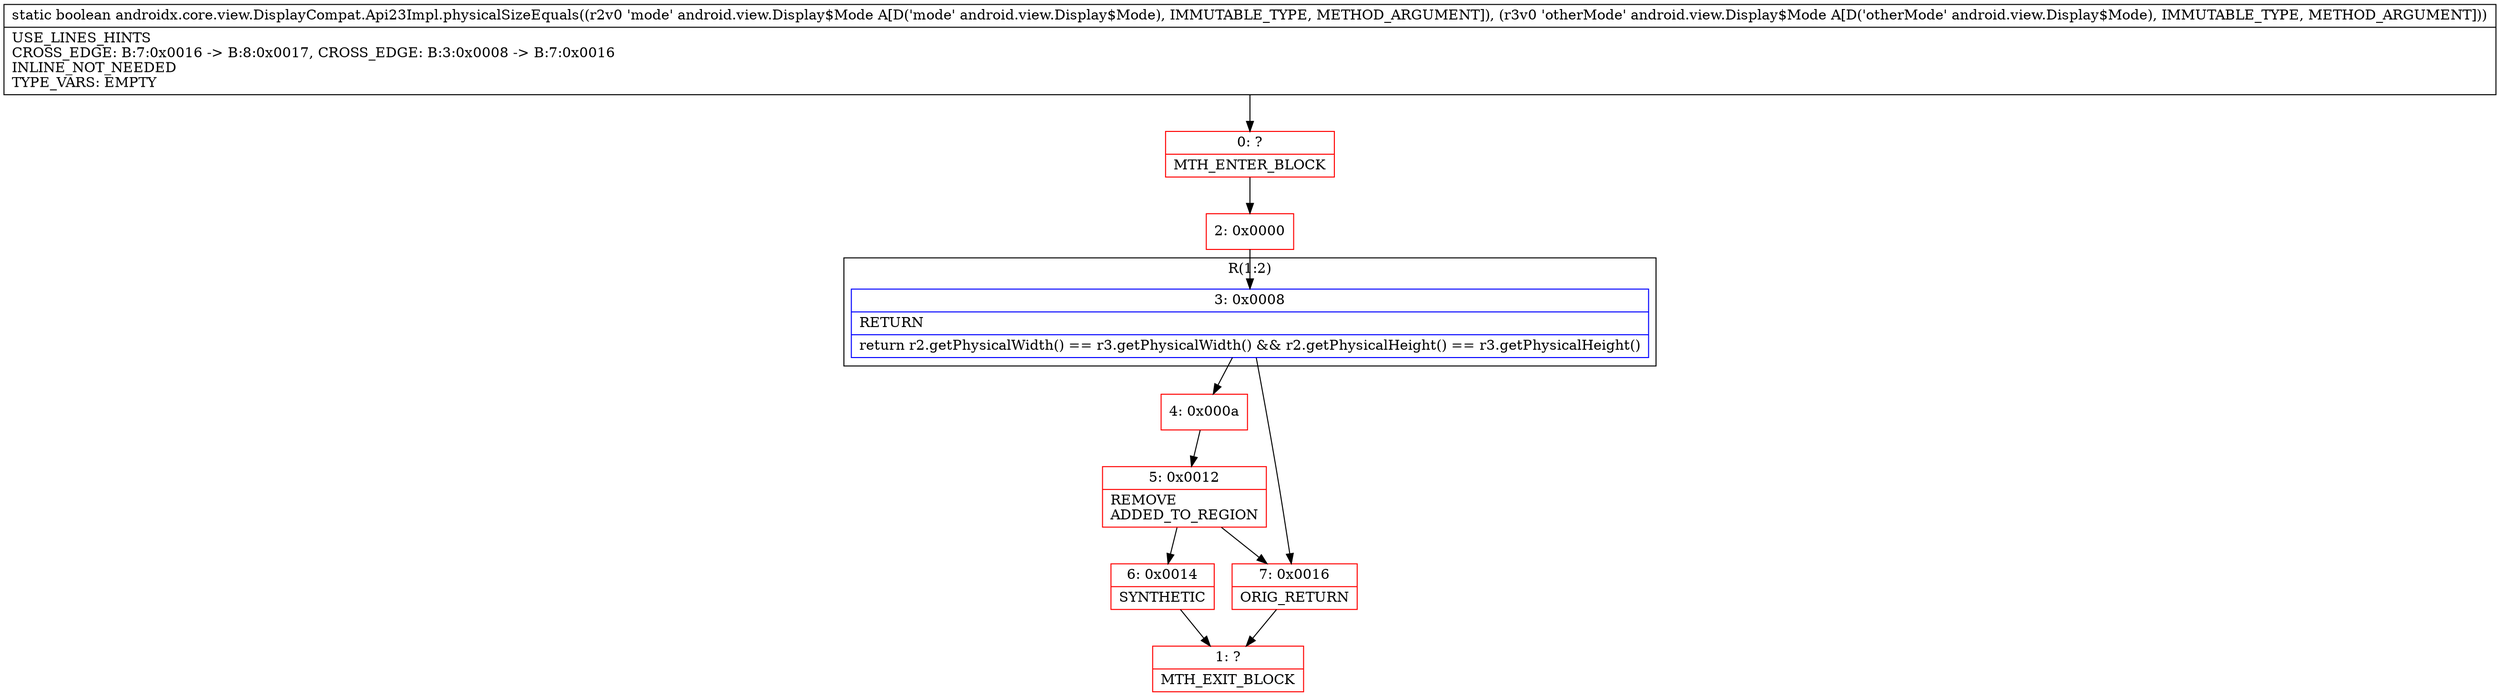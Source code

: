 digraph "CFG forandroidx.core.view.DisplayCompat.Api23Impl.physicalSizeEquals(Landroid\/view\/Display$Mode;Landroid\/view\/Display$Mode;)Z" {
subgraph cluster_Region_1073048300 {
label = "R(1:2)";
node [shape=record,color=blue];
Node_3 [shape=record,label="{3\:\ 0x0008|RETURN\l|return r2.getPhysicalWidth() == r3.getPhysicalWidth() && r2.getPhysicalHeight() == r3.getPhysicalHeight()\l}"];
}
Node_0 [shape=record,color=red,label="{0\:\ ?|MTH_ENTER_BLOCK\l}"];
Node_2 [shape=record,color=red,label="{2\:\ 0x0000}"];
Node_4 [shape=record,color=red,label="{4\:\ 0x000a}"];
Node_5 [shape=record,color=red,label="{5\:\ 0x0012|REMOVE\lADDED_TO_REGION\l}"];
Node_6 [shape=record,color=red,label="{6\:\ 0x0014|SYNTHETIC\l}"];
Node_1 [shape=record,color=red,label="{1\:\ ?|MTH_EXIT_BLOCK\l}"];
Node_7 [shape=record,color=red,label="{7\:\ 0x0016|ORIG_RETURN\l}"];
MethodNode[shape=record,label="{static boolean androidx.core.view.DisplayCompat.Api23Impl.physicalSizeEquals((r2v0 'mode' android.view.Display$Mode A[D('mode' android.view.Display$Mode), IMMUTABLE_TYPE, METHOD_ARGUMENT]), (r3v0 'otherMode' android.view.Display$Mode A[D('otherMode' android.view.Display$Mode), IMMUTABLE_TYPE, METHOD_ARGUMENT]))  | USE_LINES_HINTS\lCROSS_EDGE: B:7:0x0016 \-\> B:8:0x0017, CROSS_EDGE: B:3:0x0008 \-\> B:7:0x0016\lINLINE_NOT_NEEDED\lTYPE_VARS: EMPTY\l}"];
MethodNode -> Node_0;Node_3 -> Node_4;
Node_3 -> Node_7;
Node_0 -> Node_2;
Node_2 -> Node_3;
Node_4 -> Node_5;
Node_5 -> Node_6;
Node_5 -> Node_7;
Node_6 -> Node_1;
Node_7 -> Node_1;
}

